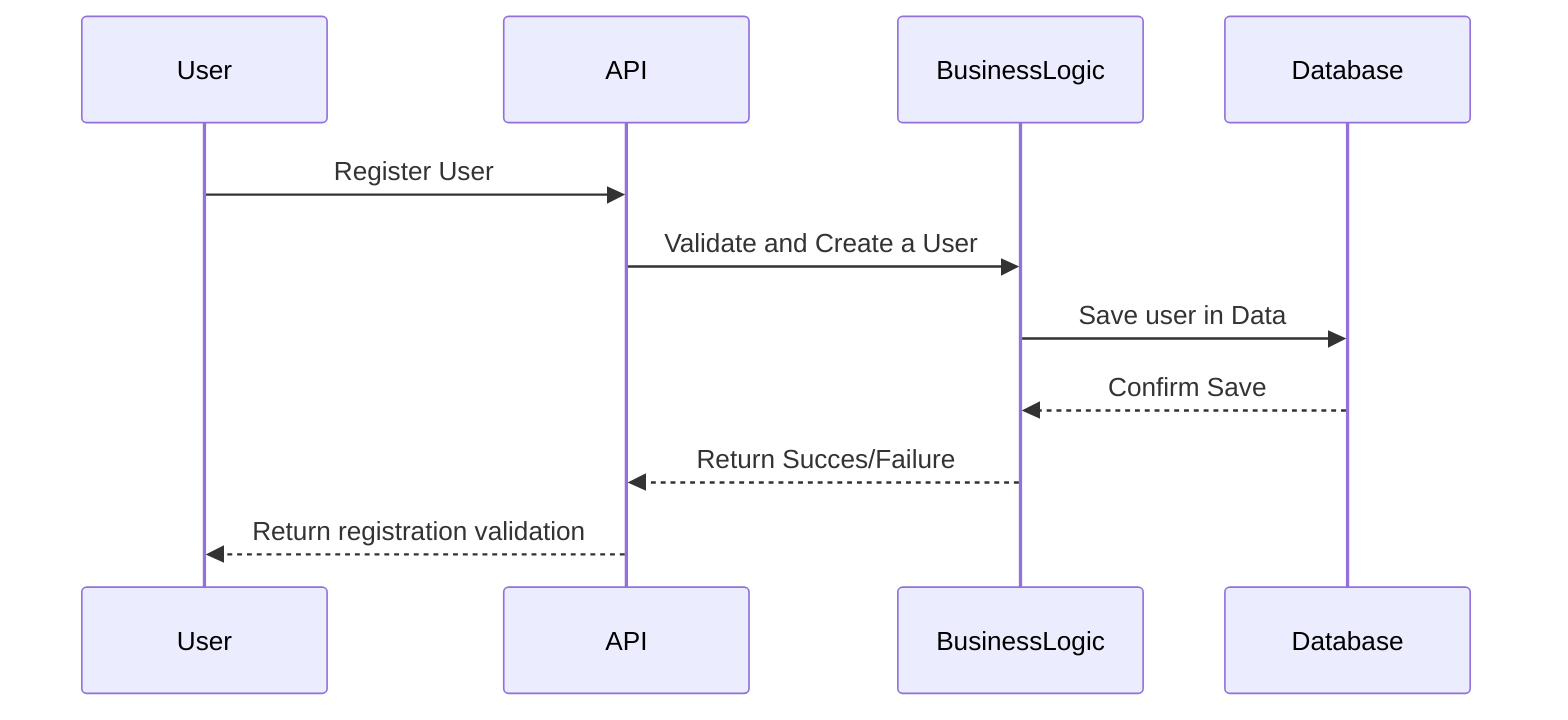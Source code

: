 sequenceDiagram
participant User
participant API
participant BusinessLogic
participant Database

User->>API: Register User
API->>BusinessLogic: Validate and Create a User
BusinessLogic->>Database: Save user in Data
Database-->>BusinessLogic: Confirm Save
BusinessLogic-->>API: Return Succes/Failure
API-->>User: Return registration validation